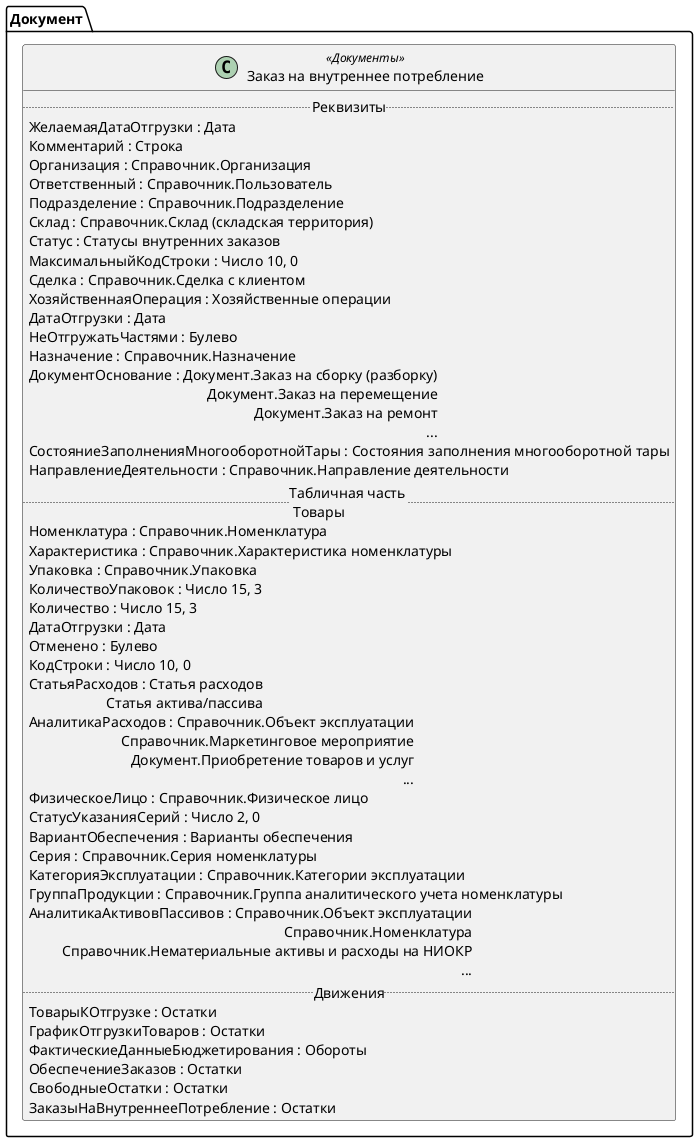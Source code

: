 ﻿@startuml ЗаказНаВнутреннееПотребление
'!include templates.wsd
'..\include templates.wsd
class Документ.ЗаказНаВнутреннееПотребление as "Заказ на внутреннее потребление" <<Документы>>
{
..Реквизиты..
ЖелаемаяДатаОтгрузки : Дата
Комментарий : Строка
Организация : Справочник.Организация
Ответственный : Справочник.Пользователь
Подразделение : Справочник.Подразделение
Склад : Справочник.Склад (складская территория)
Статус : Статусы внутренних заказов
МаксимальныйКодСтроки : Число 10, 0
Сделка : Справочник.Сделка с клиентом
ХозяйственнаяОперация : Хозяйственные операции
ДатаОтгрузки : Дата
НеОтгружатьЧастями : Булево
Назначение : Справочник.Назначение
ДокументОснование : Документ.Заказ на сборку (разборку)\rДокумент.Заказ на перемещение\rДокумент.Заказ на ремонт\r...
СостояниеЗаполненияМногооборотнойТары : Состояния заполнения многооборотной тары
НаправлениеДеятельности : Справочник.Направление деятельности
..Табличная часть \n Товары..
Номенклатура : Справочник.Номенклатура
Характеристика : Справочник.Характеристика номенклатуры
Упаковка : Справочник.Упаковка
КоличествоУпаковок : Число 15, 3
Количество : Число 15, 3
ДатаОтгрузки : Дата
Отменено : Булево
КодСтроки : Число 10, 0
СтатьяРасходов : Статья расходов\rСтатья актива/пассива
АналитикаРасходов : Справочник.Объект эксплуатации\rСправочник.Маркетинговое мероприятие\rДокумент.Приобретение товаров и услуг\r...
ФизическоеЛицо : Справочник.Физическое лицо
СтатусУказанияСерий : Число 2, 0
ВариантОбеспечения : Варианты обеспечения
Серия : Справочник.Серия номенклатуры
КатегорияЭксплуатации : Справочник.Категории эксплуатации
ГруппаПродукции : Справочник.Группа аналитического учета номенклатуры
АналитикаАктивовПассивов : Справочник.Объект эксплуатации\rСправочник.Номенклатура\rСправочник.Нематериальные активы и расходы на НИОКР\r...
..Движения..
ТоварыКОтгрузке : Остатки
ГрафикОтгрузкиТоваров : Остатки
ФактическиеДанныеБюджетирования : Обороты
ОбеспечениеЗаказов : Остатки
СвободныеОстатки : Остатки
ЗаказыНаВнутреннееПотребление : Остатки
}
@enduml
